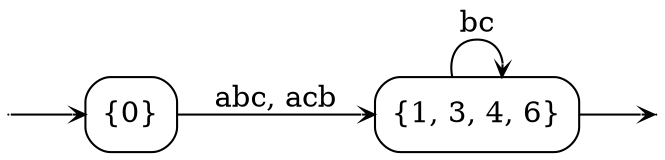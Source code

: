 digraph
{
  vcsn_context = "law_char(abc)_b"
  rankdir = LR
  edge [arrowhead = vee, arrowsize = .6]
  {
    node [shape = point, width = 0]
    I0
    F1
  }
  {
    node [shape = circle, style = rounded, width = 0.5]
    0 [label = "{0}", shape = box]
    1 [label = "{1, 3, 4, 6}", shape = box]
  }
  I0 -> 0
  0 -> 1 [label = "abc, acb"]
  1 -> F1
  1 -> 1 [label = "bc"]
}
